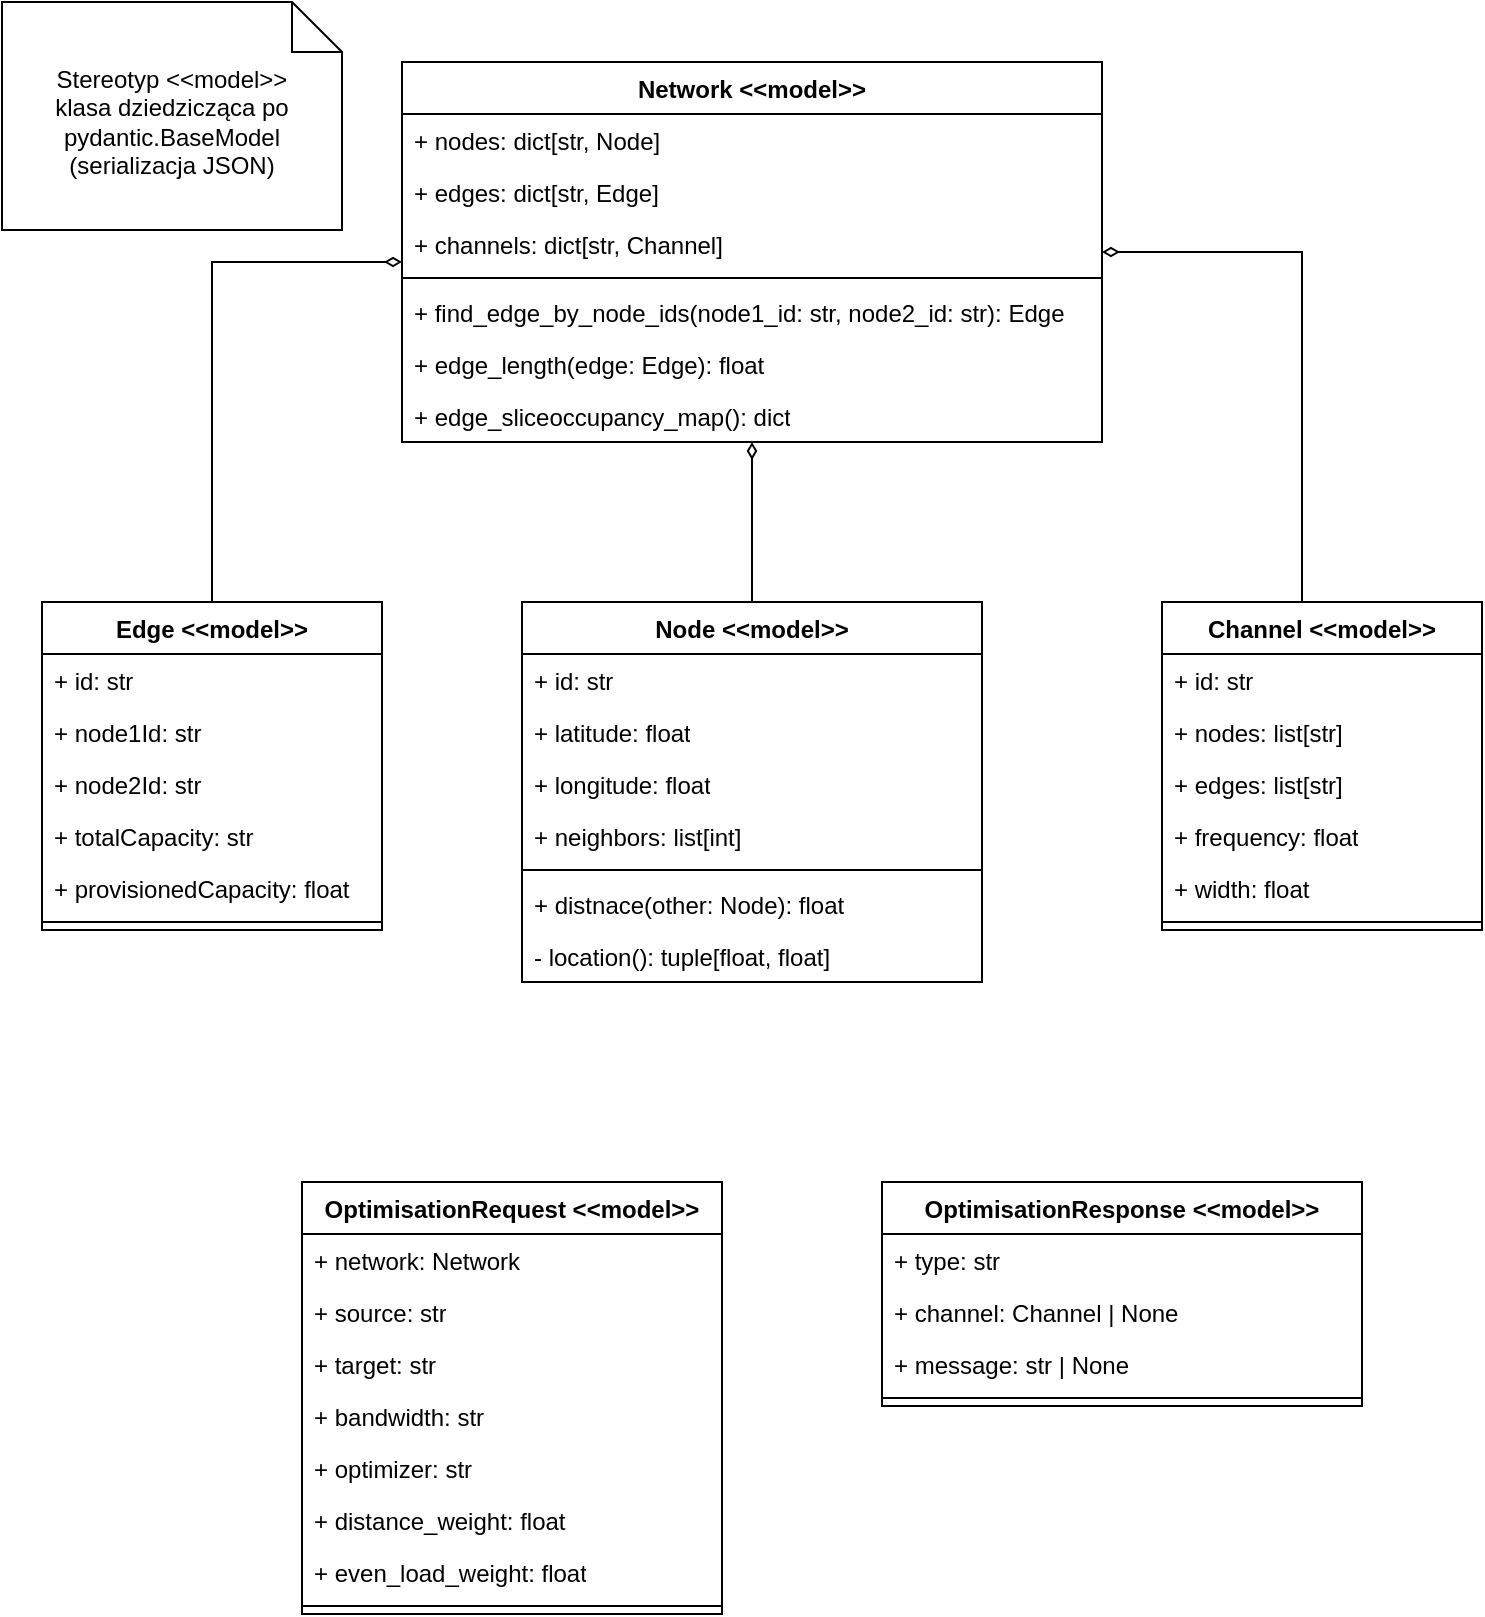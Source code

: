 <mxfile version="24.7.17">
  <diagram name="Page-1" id="n7e6lAggrtfpFJLdkeZB">
    <mxGraphModel dx="384" dy="1132" grid="1" gridSize="10" guides="1" tooltips="1" connect="1" arrows="1" fold="1" page="1" pageScale="1" pageWidth="850" pageHeight="1100" math="0" shadow="0">
      <root>
        <mxCell id="0" />
        <mxCell id="1" parent="0" />
        <mxCell id="OfWcVKLlF6v_ZT8m3kOQ-1" style="edgeStyle=orthogonalEdgeStyle;rounded=0;orthogonalLoop=1;jettySize=auto;html=1;endArrow=diamondThin;endFill=0;" parent="1" source="OfWcVKLlF6v_ZT8m3kOQ-2" target="OfWcVKLlF6v_ZT8m3kOQ-26" edge="1">
          <mxGeometry relative="1" as="geometry">
            <Array as="points">
              <mxPoint x="985" y="160" />
            </Array>
          </mxGeometry>
        </mxCell>
        <mxCell id="OfWcVKLlF6v_ZT8m3kOQ-2" value="Edge&amp;nbsp;&lt;span style=&quot;background-color: initial;&quot;&gt;&amp;lt;&amp;lt;model&amp;gt;&amp;gt;&lt;/span&gt;" style="swimlane;fontStyle=1;align=center;verticalAlign=top;childLayout=stackLayout;horizontal=1;startSize=26;horizontalStack=0;resizeParent=1;resizeParentMax=0;resizeLast=0;collapsible=1;marginBottom=0;whiteSpace=wrap;html=1;" parent="1" vertex="1">
          <mxGeometry x="900" y="330" width="170" height="164" as="geometry" />
        </mxCell>
        <mxCell id="OfWcVKLlF6v_ZT8m3kOQ-3" value="+ id: str" style="text;strokeColor=none;fillColor=none;align=left;verticalAlign=top;spacingLeft=4;spacingRight=4;overflow=hidden;rotatable=0;points=[[0,0.5],[1,0.5]];portConstraint=eastwest;whiteSpace=wrap;html=1;" parent="OfWcVKLlF6v_ZT8m3kOQ-2" vertex="1">
          <mxGeometry y="26" width="170" height="26" as="geometry" />
        </mxCell>
        <mxCell id="OfWcVKLlF6v_ZT8m3kOQ-4" value="+ node1Id: str" style="text;strokeColor=none;fillColor=none;align=left;verticalAlign=top;spacingLeft=4;spacingRight=4;overflow=hidden;rotatable=0;points=[[0,0.5],[1,0.5]];portConstraint=eastwest;whiteSpace=wrap;html=1;" parent="OfWcVKLlF6v_ZT8m3kOQ-2" vertex="1">
          <mxGeometry y="52" width="170" height="26" as="geometry" />
        </mxCell>
        <mxCell id="OfWcVKLlF6v_ZT8m3kOQ-5" value="+ node2Id: str" style="text;strokeColor=none;fillColor=none;align=left;verticalAlign=top;spacingLeft=4;spacingRight=4;overflow=hidden;rotatable=0;points=[[0,0.5],[1,0.5]];portConstraint=eastwest;whiteSpace=wrap;html=1;" parent="OfWcVKLlF6v_ZT8m3kOQ-2" vertex="1">
          <mxGeometry y="78" width="170" height="26" as="geometry" />
        </mxCell>
        <mxCell id="OfWcVKLlF6v_ZT8m3kOQ-6" value="+ totalCapacity: str" style="text;strokeColor=none;fillColor=none;align=left;verticalAlign=top;spacingLeft=4;spacingRight=4;overflow=hidden;rotatable=0;points=[[0,0.5],[1,0.5]];portConstraint=eastwest;whiteSpace=wrap;html=1;" parent="OfWcVKLlF6v_ZT8m3kOQ-2" vertex="1">
          <mxGeometry y="104" width="170" height="26" as="geometry" />
        </mxCell>
        <mxCell id="OfWcVKLlF6v_ZT8m3kOQ-7" value="+ provisionedCapacity: float" style="text;strokeColor=none;fillColor=none;align=left;verticalAlign=top;spacingLeft=4;spacingRight=4;overflow=hidden;rotatable=0;points=[[0,0.5],[1,0.5]];portConstraint=eastwest;whiteSpace=wrap;html=1;" parent="OfWcVKLlF6v_ZT8m3kOQ-2" vertex="1">
          <mxGeometry y="130" width="170" height="26" as="geometry" />
        </mxCell>
        <mxCell id="OfWcVKLlF6v_ZT8m3kOQ-8" value="" style="line;strokeWidth=1;fillColor=none;align=left;verticalAlign=middle;spacingTop=-1;spacingLeft=3;spacingRight=3;rotatable=0;labelPosition=right;points=[];portConstraint=eastwest;strokeColor=inherit;" parent="OfWcVKLlF6v_ZT8m3kOQ-2" vertex="1">
          <mxGeometry y="156" width="170" height="8" as="geometry" />
        </mxCell>
        <mxCell id="OfWcVKLlF6v_ZT8m3kOQ-9" style="edgeStyle=orthogonalEdgeStyle;rounded=0;orthogonalLoop=1;jettySize=auto;html=1;endArrow=diamondThin;endFill=0;" parent="1" source="OfWcVKLlF6v_ZT8m3kOQ-10" target="OfWcVKLlF6v_ZT8m3kOQ-26" edge="1">
          <mxGeometry relative="1" as="geometry" />
        </mxCell>
        <mxCell id="OfWcVKLlF6v_ZT8m3kOQ-10" value="Node &amp;lt;&amp;lt;model&amp;gt;&amp;gt;" style="swimlane;fontStyle=1;align=center;verticalAlign=top;childLayout=stackLayout;horizontal=1;startSize=26;horizontalStack=0;resizeParent=1;resizeParentMax=0;resizeLast=0;collapsible=1;marginBottom=0;whiteSpace=wrap;html=1;" parent="1" vertex="1">
          <mxGeometry x="1140" y="330" width="230" height="190" as="geometry" />
        </mxCell>
        <mxCell id="OfWcVKLlF6v_ZT8m3kOQ-11" value="+ id: str" style="text;strokeColor=none;fillColor=none;align=left;verticalAlign=top;spacingLeft=4;spacingRight=4;overflow=hidden;rotatable=0;points=[[0,0.5],[1,0.5]];portConstraint=eastwest;whiteSpace=wrap;html=1;" parent="OfWcVKLlF6v_ZT8m3kOQ-10" vertex="1">
          <mxGeometry y="26" width="230" height="26" as="geometry" />
        </mxCell>
        <mxCell id="OfWcVKLlF6v_ZT8m3kOQ-12" value="+ latitude: float" style="text;strokeColor=none;fillColor=none;align=left;verticalAlign=top;spacingLeft=4;spacingRight=4;overflow=hidden;rotatable=0;points=[[0,0.5],[1,0.5]];portConstraint=eastwest;whiteSpace=wrap;html=1;" parent="OfWcVKLlF6v_ZT8m3kOQ-10" vertex="1">
          <mxGeometry y="52" width="230" height="26" as="geometry" />
        </mxCell>
        <mxCell id="OfWcVKLlF6v_ZT8m3kOQ-13" value="+ longitude: float" style="text;strokeColor=none;fillColor=none;align=left;verticalAlign=top;spacingLeft=4;spacingRight=4;overflow=hidden;rotatable=0;points=[[0,0.5],[1,0.5]];portConstraint=eastwest;whiteSpace=wrap;html=1;" parent="OfWcVKLlF6v_ZT8m3kOQ-10" vertex="1">
          <mxGeometry y="78" width="230" height="26" as="geometry" />
        </mxCell>
        <mxCell id="OfWcVKLlF6v_ZT8m3kOQ-14" value="+ neighbors: list[int]" style="text;strokeColor=none;fillColor=none;align=left;verticalAlign=top;spacingLeft=4;spacingRight=4;overflow=hidden;rotatable=0;points=[[0,0.5],[1,0.5]];portConstraint=eastwest;whiteSpace=wrap;html=1;" parent="OfWcVKLlF6v_ZT8m3kOQ-10" vertex="1">
          <mxGeometry y="104" width="230" height="26" as="geometry" />
        </mxCell>
        <mxCell id="OfWcVKLlF6v_ZT8m3kOQ-15" value="" style="line;strokeWidth=1;fillColor=none;align=left;verticalAlign=middle;spacingTop=-1;spacingLeft=3;spacingRight=3;rotatable=0;labelPosition=right;points=[];portConstraint=eastwest;strokeColor=inherit;" parent="OfWcVKLlF6v_ZT8m3kOQ-10" vertex="1">
          <mxGeometry y="130" width="230" height="8" as="geometry" />
        </mxCell>
        <mxCell id="OfWcVKLlF6v_ZT8m3kOQ-16" value="+ distnace(other: Node): float" style="text;strokeColor=none;fillColor=none;align=left;verticalAlign=top;spacingLeft=4;spacingRight=4;overflow=hidden;rotatable=0;points=[[0,0.5],[1,0.5]];portConstraint=eastwest;whiteSpace=wrap;html=1;" parent="OfWcVKLlF6v_ZT8m3kOQ-10" vertex="1">
          <mxGeometry y="138" width="230" height="26" as="geometry" />
        </mxCell>
        <mxCell id="OfWcVKLlF6v_ZT8m3kOQ-17" value="- location(): tuple[float, float]" style="text;strokeColor=none;fillColor=none;align=left;verticalAlign=top;spacingLeft=4;spacingRight=4;overflow=hidden;rotatable=0;points=[[0,0.5],[1,0.5]];portConstraint=eastwest;whiteSpace=wrap;html=1;" parent="OfWcVKLlF6v_ZT8m3kOQ-10" vertex="1">
          <mxGeometry y="164" width="230" height="26" as="geometry" />
        </mxCell>
        <mxCell id="OfWcVKLlF6v_ZT8m3kOQ-18" style="edgeStyle=orthogonalEdgeStyle;rounded=0;orthogonalLoop=1;jettySize=auto;html=1;endArrow=diamondThin;endFill=0;" parent="1" source="OfWcVKLlF6v_ZT8m3kOQ-19" target="OfWcVKLlF6v_ZT8m3kOQ-26" edge="1">
          <mxGeometry relative="1" as="geometry">
            <Array as="points">
              <mxPoint x="1530" y="155" />
            </Array>
          </mxGeometry>
        </mxCell>
        <mxCell id="OfWcVKLlF6v_ZT8m3kOQ-19" value="Channel &amp;lt;&amp;lt;model&amp;gt;&amp;gt;" style="swimlane;fontStyle=1;align=center;verticalAlign=top;childLayout=stackLayout;horizontal=1;startSize=26;horizontalStack=0;resizeParent=1;resizeParentMax=0;resizeLast=0;collapsible=1;marginBottom=0;whiteSpace=wrap;html=1;" parent="1" vertex="1">
          <mxGeometry x="1460" y="330" width="160" height="164" as="geometry" />
        </mxCell>
        <mxCell id="OfWcVKLlF6v_ZT8m3kOQ-20" value="+ id: str" style="text;strokeColor=none;fillColor=none;align=left;verticalAlign=top;spacingLeft=4;spacingRight=4;overflow=hidden;rotatable=0;points=[[0,0.5],[1,0.5]];portConstraint=eastwest;whiteSpace=wrap;html=1;" parent="OfWcVKLlF6v_ZT8m3kOQ-19" vertex="1">
          <mxGeometry y="26" width="160" height="26" as="geometry" />
        </mxCell>
        <mxCell id="OfWcVKLlF6v_ZT8m3kOQ-21" value="+ nodes: list[str]" style="text;strokeColor=none;fillColor=none;align=left;verticalAlign=top;spacingLeft=4;spacingRight=4;overflow=hidden;rotatable=0;points=[[0,0.5],[1,0.5]];portConstraint=eastwest;whiteSpace=wrap;html=1;" parent="OfWcVKLlF6v_ZT8m3kOQ-19" vertex="1">
          <mxGeometry y="52" width="160" height="26" as="geometry" />
        </mxCell>
        <mxCell id="OfWcVKLlF6v_ZT8m3kOQ-22" value="+ edges: list[str]" style="text;strokeColor=none;fillColor=none;align=left;verticalAlign=top;spacingLeft=4;spacingRight=4;overflow=hidden;rotatable=0;points=[[0,0.5],[1,0.5]];portConstraint=eastwest;whiteSpace=wrap;html=1;" parent="OfWcVKLlF6v_ZT8m3kOQ-19" vertex="1">
          <mxGeometry y="78" width="160" height="26" as="geometry" />
        </mxCell>
        <mxCell id="OfWcVKLlF6v_ZT8m3kOQ-23" value="+ frequency: float" style="text;strokeColor=none;fillColor=none;align=left;verticalAlign=top;spacingLeft=4;spacingRight=4;overflow=hidden;rotatable=0;points=[[0,0.5],[1,0.5]];portConstraint=eastwest;whiteSpace=wrap;html=1;" parent="OfWcVKLlF6v_ZT8m3kOQ-19" vertex="1">
          <mxGeometry y="104" width="160" height="26" as="geometry" />
        </mxCell>
        <mxCell id="OfWcVKLlF6v_ZT8m3kOQ-24" value="+ width: float" style="text;strokeColor=none;fillColor=none;align=left;verticalAlign=top;spacingLeft=4;spacingRight=4;overflow=hidden;rotatable=0;points=[[0,0.5],[1,0.5]];portConstraint=eastwest;whiteSpace=wrap;html=1;" parent="OfWcVKLlF6v_ZT8m3kOQ-19" vertex="1">
          <mxGeometry y="130" width="160" height="26" as="geometry" />
        </mxCell>
        <mxCell id="OfWcVKLlF6v_ZT8m3kOQ-25" value="" style="line;strokeWidth=1;fillColor=none;align=left;verticalAlign=middle;spacingTop=-1;spacingLeft=3;spacingRight=3;rotatable=0;labelPosition=right;points=[];portConstraint=eastwest;strokeColor=inherit;" parent="OfWcVKLlF6v_ZT8m3kOQ-19" vertex="1">
          <mxGeometry y="156" width="160" height="8" as="geometry" />
        </mxCell>
        <mxCell id="OfWcVKLlF6v_ZT8m3kOQ-26" value="Network &amp;lt;&amp;lt;model&amp;gt;&amp;gt;" style="swimlane;fontStyle=1;align=center;verticalAlign=top;childLayout=stackLayout;horizontal=1;startSize=26;horizontalStack=0;resizeParent=1;resizeParentMax=0;resizeLast=0;collapsible=1;marginBottom=0;whiteSpace=wrap;html=1;" parent="1" vertex="1">
          <mxGeometry x="1080" y="60" width="350" height="190" as="geometry" />
        </mxCell>
        <mxCell id="OfWcVKLlF6v_ZT8m3kOQ-27" value="+ nodes: dict[str, Node]" style="text;strokeColor=none;fillColor=none;align=left;verticalAlign=top;spacingLeft=4;spacingRight=4;overflow=hidden;rotatable=0;points=[[0,0.5],[1,0.5]];portConstraint=eastwest;whiteSpace=wrap;html=1;" parent="OfWcVKLlF6v_ZT8m3kOQ-26" vertex="1">
          <mxGeometry y="26" width="350" height="26" as="geometry" />
        </mxCell>
        <mxCell id="OfWcVKLlF6v_ZT8m3kOQ-28" value="+ edges: dict[str, Edge]" style="text;strokeColor=none;fillColor=none;align=left;verticalAlign=top;spacingLeft=4;spacingRight=4;overflow=hidden;rotatable=0;points=[[0,0.5],[1,0.5]];portConstraint=eastwest;whiteSpace=wrap;html=1;" parent="OfWcVKLlF6v_ZT8m3kOQ-26" vertex="1">
          <mxGeometry y="52" width="350" height="26" as="geometry" />
        </mxCell>
        <mxCell id="OfWcVKLlF6v_ZT8m3kOQ-29" value="+ channels: dict[str, Channel]" style="text;strokeColor=none;fillColor=none;align=left;verticalAlign=top;spacingLeft=4;spacingRight=4;overflow=hidden;rotatable=0;points=[[0,0.5],[1,0.5]];portConstraint=eastwest;whiteSpace=wrap;html=1;" parent="OfWcVKLlF6v_ZT8m3kOQ-26" vertex="1">
          <mxGeometry y="78" width="350" height="26" as="geometry" />
        </mxCell>
        <mxCell id="OfWcVKLlF6v_ZT8m3kOQ-30" value="" style="line;strokeWidth=1;fillColor=none;align=left;verticalAlign=middle;spacingTop=-1;spacingLeft=3;spacingRight=3;rotatable=0;labelPosition=right;points=[];portConstraint=eastwest;strokeColor=inherit;" parent="OfWcVKLlF6v_ZT8m3kOQ-26" vertex="1">
          <mxGeometry y="104" width="350" height="8" as="geometry" />
        </mxCell>
        <mxCell id="OfWcVKLlF6v_ZT8m3kOQ-31" value="+ find_edge_by_node_ids(node1_id: str, node2_id: str): Edge" style="text;strokeColor=none;fillColor=none;align=left;verticalAlign=top;spacingLeft=4;spacingRight=4;overflow=hidden;rotatable=0;points=[[0,0.5],[1,0.5]];portConstraint=eastwest;whiteSpace=wrap;html=1;" parent="OfWcVKLlF6v_ZT8m3kOQ-26" vertex="1">
          <mxGeometry y="112" width="350" height="26" as="geometry" />
        </mxCell>
        <mxCell id="OfWcVKLlF6v_ZT8m3kOQ-32" value="+ edge_length(edge: Edge): float" style="text;strokeColor=none;fillColor=none;align=left;verticalAlign=top;spacingLeft=4;spacingRight=4;overflow=hidden;rotatable=0;points=[[0,0.5],[1,0.5]];portConstraint=eastwest;whiteSpace=wrap;html=1;" parent="OfWcVKLlF6v_ZT8m3kOQ-26" vertex="1">
          <mxGeometry y="138" width="350" height="26" as="geometry" />
        </mxCell>
        <mxCell id="OfWcVKLlF6v_ZT8m3kOQ-33" value="+ edge_sliceoccupancy_map(): dict" style="text;strokeColor=none;fillColor=none;align=left;verticalAlign=top;spacingLeft=4;spacingRight=4;overflow=hidden;rotatable=0;points=[[0,0.5],[1,0.5]];portConstraint=eastwest;whiteSpace=wrap;html=1;" parent="OfWcVKLlF6v_ZT8m3kOQ-26" vertex="1">
          <mxGeometry y="164" width="350" height="26" as="geometry" />
        </mxCell>
        <mxCell id="OfWcVKLlF6v_ZT8m3kOQ-34" value="OptimisationRequest &amp;lt;&amp;lt;model&amp;gt;&amp;gt;" style="swimlane;fontStyle=1;align=center;verticalAlign=top;childLayout=stackLayout;horizontal=1;startSize=26;horizontalStack=0;resizeParent=1;resizeParentMax=0;resizeLast=0;collapsible=1;marginBottom=0;whiteSpace=wrap;html=1;" parent="1" vertex="1">
          <mxGeometry x="1030" y="620" width="210" height="216" as="geometry" />
        </mxCell>
        <mxCell id="OfWcVKLlF6v_ZT8m3kOQ-35" value="+ network: Network" style="text;strokeColor=none;fillColor=none;align=left;verticalAlign=top;spacingLeft=4;spacingRight=4;overflow=hidden;rotatable=0;points=[[0,0.5],[1,0.5]];portConstraint=eastwest;whiteSpace=wrap;html=1;" parent="OfWcVKLlF6v_ZT8m3kOQ-34" vertex="1">
          <mxGeometry y="26" width="210" height="26" as="geometry" />
        </mxCell>
        <mxCell id="OfWcVKLlF6v_ZT8m3kOQ-36" value="+ source: str" style="text;strokeColor=none;fillColor=none;align=left;verticalAlign=top;spacingLeft=4;spacingRight=4;overflow=hidden;rotatable=0;points=[[0,0.5],[1,0.5]];portConstraint=eastwest;whiteSpace=wrap;html=1;" parent="OfWcVKLlF6v_ZT8m3kOQ-34" vertex="1">
          <mxGeometry y="52" width="210" height="26" as="geometry" />
        </mxCell>
        <mxCell id="OfWcVKLlF6v_ZT8m3kOQ-37" value="+ target: str" style="text;strokeColor=none;fillColor=none;align=left;verticalAlign=top;spacingLeft=4;spacingRight=4;overflow=hidden;rotatable=0;points=[[0,0.5],[1,0.5]];portConstraint=eastwest;whiteSpace=wrap;html=1;" parent="OfWcVKLlF6v_ZT8m3kOQ-34" vertex="1">
          <mxGeometry y="78" width="210" height="26" as="geometry" />
        </mxCell>
        <mxCell id="OfWcVKLlF6v_ZT8m3kOQ-38" value="+ bandwidth: str" style="text;strokeColor=none;fillColor=none;align=left;verticalAlign=top;spacingLeft=4;spacingRight=4;overflow=hidden;rotatable=0;points=[[0,0.5],[1,0.5]];portConstraint=eastwest;whiteSpace=wrap;html=1;" parent="OfWcVKLlF6v_ZT8m3kOQ-34" vertex="1">
          <mxGeometry y="104" width="210" height="26" as="geometry" />
        </mxCell>
        <mxCell id="OfWcVKLlF6v_ZT8m3kOQ-39" value="+ optimizer: str" style="text;strokeColor=none;fillColor=none;align=left;verticalAlign=top;spacingLeft=4;spacingRight=4;overflow=hidden;rotatable=0;points=[[0,0.5],[1,0.5]];portConstraint=eastwest;whiteSpace=wrap;html=1;" parent="OfWcVKLlF6v_ZT8m3kOQ-34" vertex="1">
          <mxGeometry y="130" width="210" height="26" as="geometry" />
        </mxCell>
        <mxCell id="OfWcVKLlF6v_ZT8m3kOQ-40" value="+ distance_weight: float&lt;span style=&quot;color: rgba(0, 0, 0, 0); font-family: monospace; font-size: 0px; text-wrap: nowrap;&quot;&gt;%3CmxGraphModel%3E%3Croot%3E%3CmxCell%20id%3D%220%22%2F%3E%3CmxCell%20id%3D%221%22%20parent%3D%220%22%2F%3E%3CmxCell%20id%3D%222%22%20value%3D%22%2B%20field%3A%20type%22%20style%3D%22text%3BstrokeColor%3Dnone%3BfillColor%3Dnone%3Balign%3Dleft%3BverticalAlign%3Dtop%3BspacingLeft%3D4%3BspacingRight%3D4%3Boverflow%3Dhidden%3Brotatable%3D0%3Bpoints%3D%5B%5B0%2C0.5%5D%2C%5B1%2C0.5%5D%5D%3BportConstraint%3Deastwest%3BwhiteSpace%3Dwrap%3Bhtml%3D1%3B%22%20vertex%3D%221%22%20parent%3D%221%22%3E%3CmxGeometry%20x%3D%221120%22%20y%3D%22543%22%20width%3D%22280%22%20height%3D%2226%22%20as%3D%22geometry%22%2F%3E%3C%2FmxCell%3E%3C%2Froot%3E%3C%2FmxGraphModel%3E&lt;/span&gt;" style="text;strokeColor=none;fillColor=none;align=left;verticalAlign=top;spacingLeft=4;spacingRight=4;overflow=hidden;rotatable=0;points=[[0,0.5],[1,0.5]];portConstraint=eastwest;whiteSpace=wrap;html=1;" parent="OfWcVKLlF6v_ZT8m3kOQ-34" vertex="1">
          <mxGeometry y="156" width="210" height="26" as="geometry" />
        </mxCell>
        <mxCell id="OfWcVKLlF6v_ZT8m3kOQ-41" value="+ even_load_weight: float" style="text;strokeColor=none;fillColor=none;align=left;verticalAlign=top;spacingLeft=4;spacingRight=4;overflow=hidden;rotatable=0;points=[[0,0.5],[1,0.5]];portConstraint=eastwest;whiteSpace=wrap;html=1;" parent="OfWcVKLlF6v_ZT8m3kOQ-34" vertex="1">
          <mxGeometry y="182" width="210" height="26" as="geometry" />
        </mxCell>
        <mxCell id="OfWcVKLlF6v_ZT8m3kOQ-42" value="" style="line;strokeWidth=1;fillColor=none;align=left;verticalAlign=middle;spacingTop=-1;spacingLeft=3;spacingRight=3;rotatable=0;labelPosition=right;points=[];portConstraint=eastwest;strokeColor=inherit;" parent="OfWcVKLlF6v_ZT8m3kOQ-34" vertex="1">
          <mxGeometry y="208" width="210" height="8" as="geometry" />
        </mxCell>
        <mxCell id="OfWcVKLlF6v_ZT8m3kOQ-43" value="OptimisationResponse &amp;lt;&amp;lt;model&amp;gt;&amp;gt;" style="swimlane;fontStyle=1;align=center;verticalAlign=top;childLayout=stackLayout;horizontal=1;startSize=26;horizontalStack=0;resizeParent=1;resizeParentMax=0;resizeLast=0;collapsible=1;marginBottom=0;whiteSpace=wrap;html=1;" parent="1" vertex="1">
          <mxGeometry x="1320" y="620" width="240" height="112" as="geometry" />
        </mxCell>
        <mxCell id="OfWcVKLlF6v_ZT8m3kOQ-44" value="+ type: str" style="text;strokeColor=none;fillColor=none;align=left;verticalAlign=top;spacingLeft=4;spacingRight=4;overflow=hidden;rotatable=0;points=[[0,0.5],[1,0.5]];portConstraint=eastwest;whiteSpace=wrap;html=1;" parent="OfWcVKLlF6v_ZT8m3kOQ-43" vertex="1">
          <mxGeometry y="26" width="240" height="26" as="geometry" />
        </mxCell>
        <mxCell id="OfWcVKLlF6v_ZT8m3kOQ-45" value="+ channel: Channel | None" style="text;strokeColor=none;fillColor=none;align=left;verticalAlign=top;spacingLeft=4;spacingRight=4;overflow=hidden;rotatable=0;points=[[0,0.5],[1,0.5]];portConstraint=eastwest;whiteSpace=wrap;html=1;" parent="OfWcVKLlF6v_ZT8m3kOQ-43" vertex="1">
          <mxGeometry y="52" width="240" height="26" as="geometry" />
        </mxCell>
        <mxCell id="OfWcVKLlF6v_ZT8m3kOQ-46" value="+ message: str | None" style="text;strokeColor=none;fillColor=none;align=left;verticalAlign=top;spacingLeft=4;spacingRight=4;overflow=hidden;rotatable=0;points=[[0,0.5],[1,0.5]];portConstraint=eastwest;whiteSpace=wrap;html=1;" parent="OfWcVKLlF6v_ZT8m3kOQ-43" vertex="1">
          <mxGeometry y="78" width="240" height="26" as="geometry" />
        </mxCell>
        <mxCell id="OfWcVKLlF6v_ZT8m3kOQ-47" value="" style="line;strokeWidth=1;fillColor=none;align=left;verticalAlign=middle;spacingTop=-1;spacingLeft=3;spacingRight=3;rotatable=0;labelPosition=right;points=[];portConstraint=eastwest;strokeColor=inherit;" parent="OfWcVKLlF6v_ZT8m3kOQ-43" vertex="1">
          <mxGeometry y="104" width="240" height="8" as="geometry" />
        </mxCell>
        <mxCell id="OfWcVKLlF6v_ZT8m3kOQ-48" value="Stereotyp &amp;lt;&amp;lt;model&amp;gt;&amp;gt;&lt;div&gt;klasa dziedzicząca po pydantic.BaseModel&lt;/div&gt;&lt;div&gt;(serializacja JSON)&lt;/div&gt;" style="shape=note2;boundedLbl=1;whiteSpace=wrap;html=1;size=25;verticalAlign=top;align=center;" parent="1" vertex="1">
          <mxGeometry x="880" y="30" width="170" height="114" as="geometry" />
        </mxCell>
      </root>
    </mxGraphModel>
  </diagram>
</mxfile>
